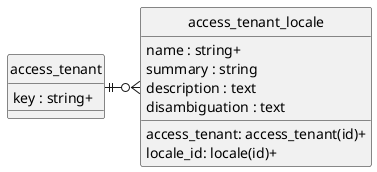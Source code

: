 @startuml uml
skinparam monochrome true
skinparam linetype ortho
hide circle

entity access_tenant {
    key : string+
}

entity access_tenant_locale {
    access_tenant: access_tenant(id)+
    locale_id: locale(id)+
    name : string+
    summary : string
    description : text
    disambiguation : text
}

access_tenant ||-r-o{ access_tenant_locale

@enduml